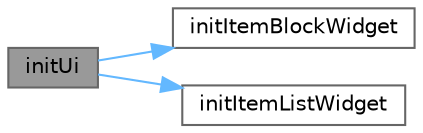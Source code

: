 digraph "initUi"
{
 // LATEX_PDF_SIZE
  bgcolor="transparent";
  edge [fontname=Helvetica,fontsize=10,labelfontname=Helvetica,labelfontsize=10];
  node [fontname=Helvetica,fontsize=10,shape=box,height=0.2,width=0.4];
  rankdir="LR";
  Node1 [id="Node000001",label="initUi",height=0.2,width=0.4,color="gray40", fillcolor="grey60", style="filled", fontcolor="black",tooltip="初始化界面"];
  Node1 -> Node2 [id="edge1_Node000001_Node000002",color="steelblue1",style="solid",tooltip=" "];
  Node2 [id="Node000002",label="initItemBlockWidget",height=0.2,width=0.4,color="grey40", fillcolor="white", style="filled",URL="$class_table_widget.html#a05ed549e024619b644e02285b3e6c168",tooltip="初始化块状推荐控件"];
  Node1 -> Node3 [id="edge2_Node000001_Node000003",color="steelblue1",style="solid",tooltip=" "];
  Node3 [id="Node000003",label="initItemListWidget",height=0.2,width=0.4,color="grey40", fillcolor="white", style="filled",URL="$class_table_widget.html#a3e3566d182a36e8692cb0a329ed97b40",tooltip="初始化小图标列表推荐控件"];
}
